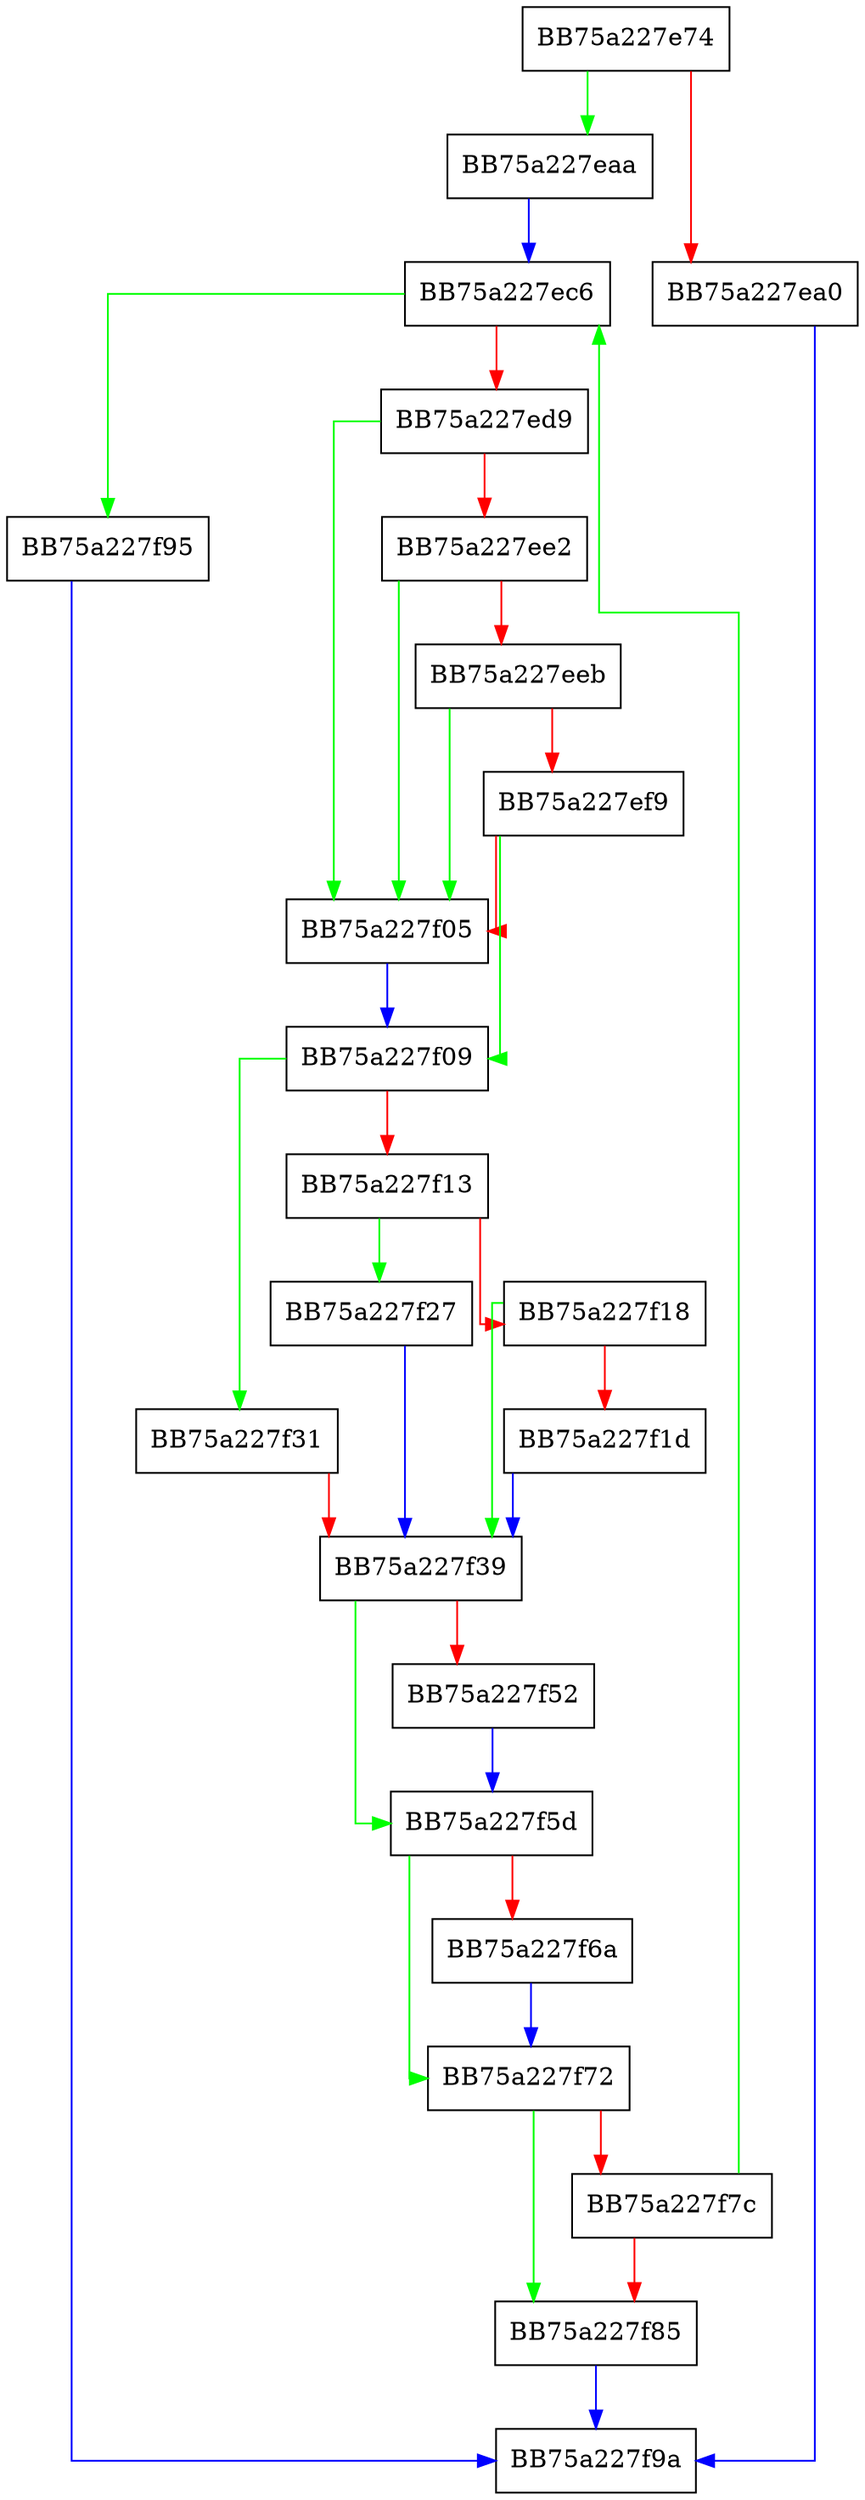 digraph ParsePifFile {
  node [shape="box"];
  graph [splines=ortho];
  BB75a227e74 -> BB75a227eaa [color="green"];
  BB75a227e74 -> BB75a227ea0 [color="red"];
  BB75a227ea0 -> BB75a227f9a [color="blue"];
  BB75a227eaa -> BB75a227ec6 [color="blue"];
  BB75a227ec6 -> BB75a227f95 [color="green"];
  BB75a227ec6 -> BB75a227ed9 [color="red"];
  BB75a227ed9 -> BB75a227f05 [color="green"];
  BB75a227ed9 -> BB75a227ee2 [color="red"];
  BB75a227ee2 -> BB75a227f05 [color="green"];
  BB75a227ee2 -> BB75a227eeb [color="red"];
  BB75a227eeb -> BB75a227f05 [color="green"];
  BB75a227eeb -> BB75a227ef9 [color="red"];
  BB75a227ef9 -> BB75a227f09 [color="green"];
  BB75a227ef9 -> BB75a227f05 [color="red"];
  BB75a227f05 -> BB75a227f09 [color="blue"];
  BB75a227f09 -> BB75a227f31 [color="green"];
  BB75a227f09 -> BB75a227f13 [color="red"];
  BB75a227f13 -> BB75a227f27 [color="green"];
  BB75a227f13 -> BB75a227f18 [color="red"];
  BB75a227f18 -> BB75a227f39 [color="green"];
  BB75a227f18 -> BB75a227f1d [color="red"];
  BB75a227f1d -> BB75a227f39 [color="blue"];
  BB75a227f27 -> BB75a227f39 [color="blue"];
  BB75a227f31 -> BB75a227f39 [color="red"];
  BB75a227f39 -> BB75a227f5d [color="green"];
  BB75a227f39 -> BB75a227f52 [color="red"];
  BB75a227f52 -> BB75a227f5d [color="blue"];
  BB75a227f5d -> BB75a227f72 [color="green"];
  BB75a227f5d -> BB75a227f6a [color="red"];
  BB75a227f6a -> BB75a227f72 [color="blue"];
  BB75a227f72 -> BB75a227f85 [color="green"];
  BB75a227f72 -> BB75a227f7c [color="red"];
  BB75a227f7c -> BB75a227ec6 [color="green"];
  BB75a227f7c -> BB75a227f85 [color="red"];
  BB75a227f85 -> BB75a227f9a [color="blue"];
  BB75a227f95 -> BB75a227f9a [color="blue"];
}